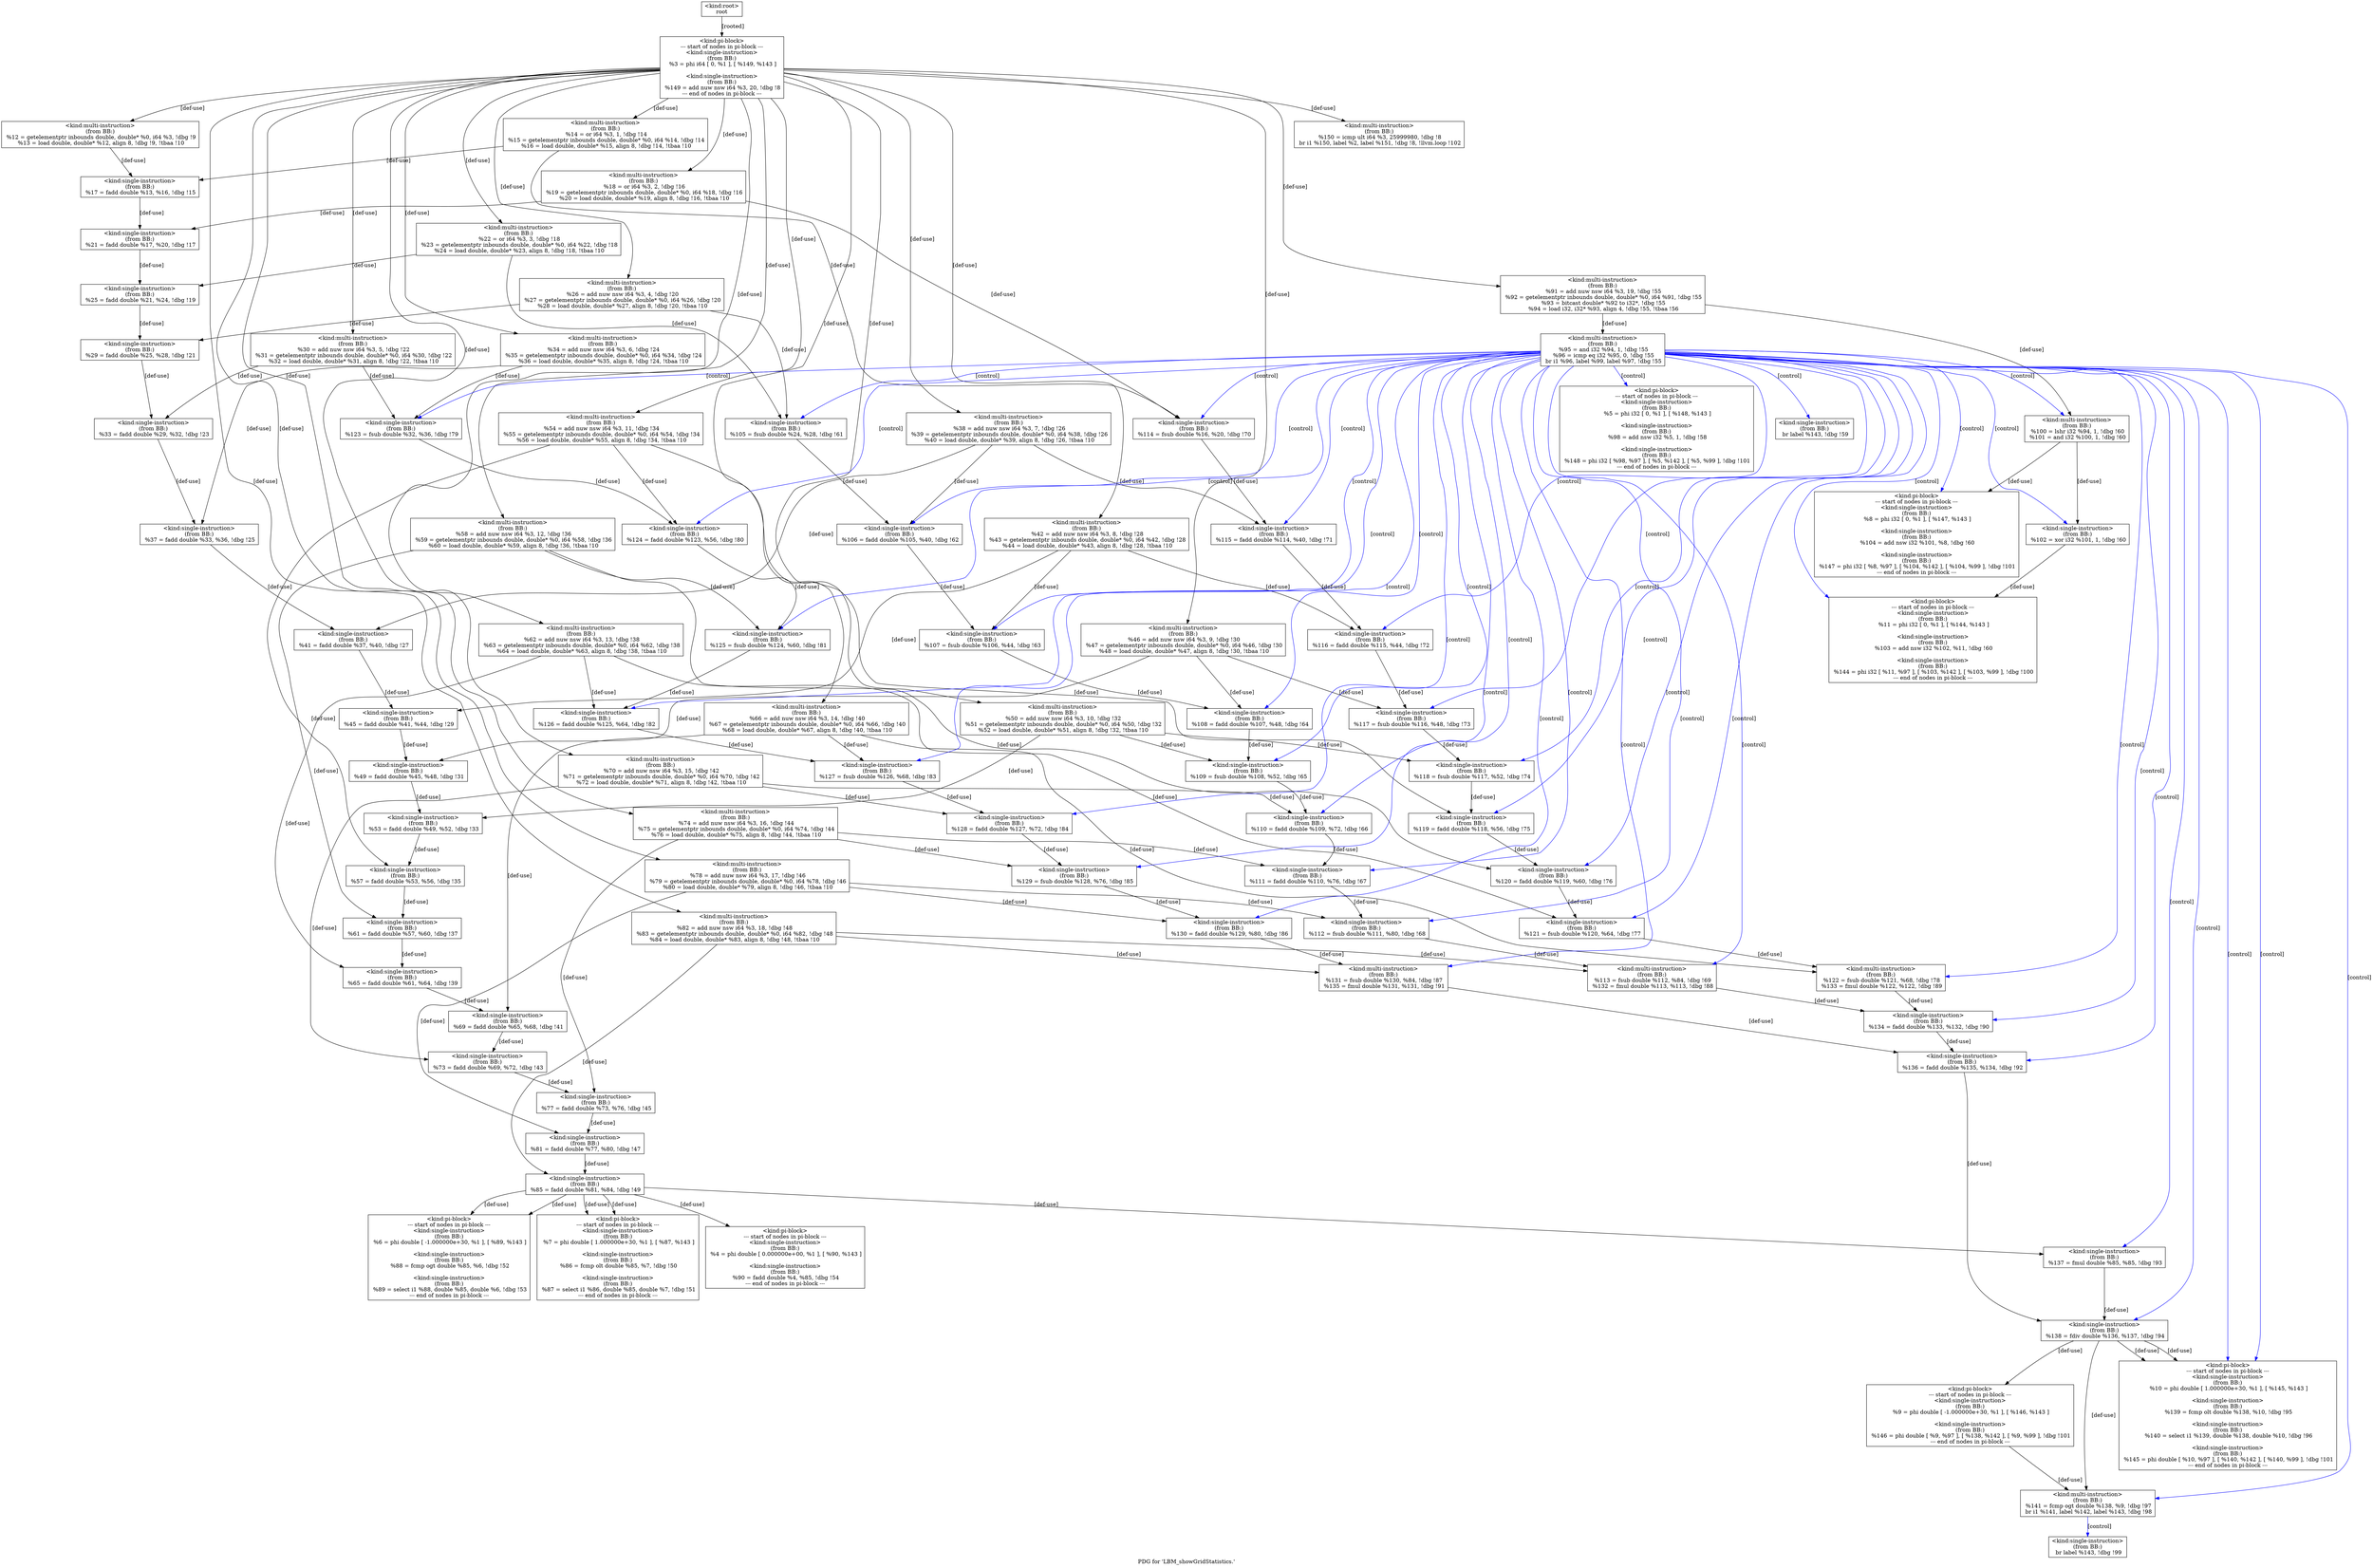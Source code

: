 digraph "PDG for 'LBM_showGridStatistics.'" {
	label="PDG for 'LBM_showGridStatistics.'";

	Node0xa3c8750 [shape=record,label="{\<kind:root\>\nroot\n}"];
	Node0xa3c8750 -> Node0x9e87450[label="[rooted]"];
	Node0x9e87450 [shape=record,label="{\<kind:pi-block\>\n--- start of nodes in pi-block ---\n\<kind:single-instruction\>\n(from BB:)\n  %3 = phi i64 [ 0, %1 ], [ %149, %143 ]\n\n\<kind:single-instruction\>\n(from BB:)\n  %149 = add nuw nsw i64 %3, 20, !dbg !8\n--- end of nodes in pi-block ---\n}"];
	Node0x9e87450 -> Node0xa3d1450[label="[def-use]"];
	Node0x9e87450 -> Node0xa2917c0[label="[def-use]"];
	Node0x9e87450 -> Node0xa3f3d40[label="[def-use]"];
	Node0x9e87450 -> Node0xa1b5bd0[label="[def-use]"];
	Node0x9e87450 -> Node0xa2e0610[label="[def-use]"];
	Node0x9e87450 -> Node0xa227680[label="[def-use]"];
	Node0x9e87450 -> Node0xa2cb120[label="[def-use]"];
	Node0x9e87450 -> Node0xa079e50[label="[def-use]"];
	Node0x9e87450 -> Node0xa1948c0[label="[def-use]"];
	Node0x9e87450 -> Node0xa2e6cc0[label="[def-use]"];
	Node0x9e87450 -> Node0xa405f10[label="[def-use]"];
	Node0x9e87450 -> Node0x9ff7d30[label="[def-use]"];
	Node0x9e87450 -> Node0xa277a60[label="[def-use]"];
	Node0x9e87450 -> Node0xa3fbf60[label="[def-use]"];
	Node0x9e87450 -> Node0xa0691e0[label="[def-use]"];
	Node0x9e87450 -> Node0xa28fa50[label="[def-use]"];
	Node0x9e87450 -> Node0x9e1c490[label="[def-use]"];
	Node0x9e87450 -> Node0xa287d70[label="[def-use]"];
	Node0x9e87450 -> Node0xa03d670[label="[def-use]"];
	Node0x9e87450 -> Node0x9e481e0[label="[def-use]"];
	Node0x9e87450 -> Node0xa079bb0[label="[def-use]"];
	Node0xa079bb0 [shape=record,label="{\<kind:multi-instruction\>\n(from BB:)\n  %150 = icmp ult i64 %3, 25999980, !dbg !8\n  br i1 %150, label %2, label %151, !dbg !8, !llvm.loop !102\n}"];
	Node0x9e481e0 [shape=record,label="{\<kind:multi-instruction\>\n(from BB:)\n  %91 = add nuw nsw i64 %3, 19, !dbg !55\n  %92 = getelementptr inbounds double, double* %0, i64 %91, !dbg !55\n  %93 = bitcast double* %92 to i32*, !dbg !55\n  %94 = load i32, i32* %93, align 4, !dbg !55, !tbaa !56\n}"];
	Node0x9e481e0 -> Node0xa1b5d10[label="[def-use]"];
	Node0x9e481e0 -> Node0x9e426e0[label="[def-use]"];
	Node0x9e426e0 [shape=record,label="{\<kind:multi-instruction\>\n(from BB:)\n  %95 = and i32 %94, 1, !dbg !55\n  %96 = icmp eq i32 %95, 0, !dbg !55\n  br i1 %96, label %99, label %97, !dbg !55\n}"];
	Node0x9e426e0 -> Node0xa3fc250[label="[control]",color="blue"];
	Node0x9e426e0 -> Node0xa3d4bf0[label="[control]",color="blue"];
	Node0x9e426e0 -> Node0xa28da00[label="[control]",color="blue"];
	Node0x9e426e0 -> Node0x9f33250[label="[control]",color="blue"];
	Node0x9e426e0 -> Node0xa030330[label="[control]",color="blue"];
	Node0x9e426e0 -> Node0xa06d5c0[label="[control]",color="blue"];
	Node0x9e426e0 -> Node0x9cfd6a0[label="[control]",color="blue"];
	Node0x9e426e0 -> Node0x9ffd4d0[label="[control]",color="blue"];
	Node0x9e426e0 -> Node0xa372c90[label="[control]",color="blue"];
	Node0x9e426e0 -> Node0xa3feb80[label="[control]",color="blue"];
	Node0x9e426e0 -> Node0xa276630[label="[control]",color="blue"];
	Node0x9e426e0 -> Node0xa284720[label="[control]",color="blue"];
	Node0x9e426e0 -> Node0xa3f5220[label="[control]",color="blue"];
	Node0x9e426e0 -> Node0xa30fe90[label="[control]",color="blue"];
	Node0x9e426e0 -> Node0xa289fc0[label="[control]",color="blue"];
	Node0x9e426e0 -> Node0xa1e3800[label="[control]",color="blue"];
	Node0x9e426e0 -> Node0xa195630[label="[control]",color="blue"];
	Node0x9e426e0 -> Node0x9fa0270[label="[control]",color="blue"];
	Node0x9e426e0 -> Node0xa3d48c0[label="[control]",color="blue"];
	Node0x9e426e0 -> Node0xa1c4a50[label="[control]",color="blue"];
	Node0x9e426e0 -> Node0xa1c6770[label="[control]",color="blue"];
	Node0x9e426e0 -> Node0xa3d4290[label="[control]",color="blue"];
	Node0x9e426e0 -> Node0xa4079d0[label="[control]",color="blue"];
	Node0x9e426e0 -> Node0xa26c520[label="[control]",color="blue"];
	Node0x9e426e0 -> Node0xa311610[label="[control]",color="blue"];
	Node0x9e426e0 -> Node0x9d5df30[label="[control]",color="blue"];
	Node0x9e426e0 -> Node0xa3d2790[label="[control]",color="blue"];
	Node0x9e426e0 -> Node0xa3e1da0[label="[control]",color="blue"];
	Node0x9e426e0 -> Node0xa3dfdb0[label="[control]",color="blue"];
	Node0x9e426e0 -> Node0xa3dfa80[label="[control]",color="blue"];
	Node0x9e426e0 -> Node0xa3db190[label="[control]",color="blue"];
	Node0x9e426e0 -> Node0xa3d8b80[label="[control]",color="blue"];
	Node0x9e426e0 -> Node0xa3d7ed0[label="[control]",color="blue"];
	Node0x9e426e0 -> Node0xa3d7220[label="[control]",color="blue"];
	Node0x9e426e0 -> Node0xa1b5d10[label="[control]",color="blue"];
	Node0x9e426e0 -> Node0xa3d3ad0[label="[control]",color="blue"];
	Node0x9e426e0 -> Node0xa3dbe40[label="[control]",color="blue"];
	Node0x9e426e0 -> Node0xa3dcaf0[label="[control]",color="blue"];
	Node0x9e426e0 -> Node0xa3d9830[label="[control]",color="blue"];
	Node0x9e426e0 -> Node0xa3d9830[label="[control]",color="blue"];
	Node0xa3dcaf0 [shape=record,label="{\<kind:pi-block\>\n--- start of nodes in pi-block ---\n\<kind:single-instruction\>\n(from BB:)\n  %5 = phi i32 [ 0, %1 ], [ %148, %143 ]\n\n\<kind:single-instruction\>\n(from BB:)\n  %98 = add nsw i32 %5, 1, !dbg !58\n\n\<kind:single-instruction\>\n(from BB:)\n  %148 = phi i32 [ %98, %97 ], [ %5, %142 ], [ %5, %99 ], !dbg !101\n--- end of nodes in pi-block ---\n}"];
	Node0xa3fc250 [shape=record,label="{\<kind:single-instruction\>\n(from BB:)\n  br label %143, !dbg !59\n}"];
	Node0xa1b5d10 [shape=record,label="{\<kind:multi-instruction\>\n(from BB:)\n  %100 = lshr i32 %94, 1, !dbg !60\n  %101 = and i32 %100, 1, !dbg !60\n}"];
	Node0xa1b5d10 -> Node0xa28da00[label="[def-use]"];
	Node0xa1b5d10 -> Node0xa3dbe40[label="[def-use]"];
	Node0xa3dbe40 [shape=record,label="{\<kind:pi-block\>\n--- start of nodes in pi-block ---\n\<kind:single-instruction\>\n(from BB:)\n  %8 = phi i32 [ 0, %1 ], [ %147, %143 ]\n\n\<kind:single-instruction\>\n(from BB:)\n  %104 = add nsw i32 %101, %8, !dbg !60\n\n\<kind:single-instruction\>\n(from BB:)\n  %147 = phi i32 [ %8, %97 ], [ %104, %142 ], [ %104, %99 ], !dbg !101\n--- end of nodes in pi-block ---\n}"];
	Node0xa28da00 [shape=record,label="{\<kind:single-instruction\>\n(from BB:)\n  %102 = xor i32 %101, 1, !dbg !60\n}"];
	Node0xa28da00 -> Node0xa3d3ad0[label="[def-use]"];
	Node0xa3d3ad0 [shape=record,label="{\<kind:pi-block\>\n--- start of nodes in pi-block ---\n\<kind:single-instruction\>\n(from BB:)\n  %11 = phi i32 [ 0, %1 ], [ %144, %143 ]\n\n\<kind:single-instruction\>\n(from BB:)\n  %103 = add nsw i32 %102, %11, !dbg !60\n\n\<kind:single-instruction\>\n(from BB:)\n  %144 = phi i32 [ %11, %97 ], [ %103, %142 ], [ %103, %99 ], !dbg !100\n--- end of nodes in pi-block ---\n}"];
	Node0xa03d670 [shape=record,label="{\<kind:multi-instruction\>\n(from BB:)\n  %82 = add nuw nsw i64 %3, 18, !dbg !48\n  %83 = getelementptr inbounds double, double* %0, i64 %82, !dbg !48\n  %84 = load double, double* %83, align 8, !dbg !48, !tbaa !10\n}"];
	Node0xa03d670 -> Node0xa284720[label="[def-use]"];
	Node0xa03d670 -> Node0xa3dfa80[label="[def-use]"];
	Node0xa03d670 -> Node0x9e101d0[label="[def-use]"];
	Node0xa287d70 [shape=record,label="{\<kind:multi-instruction\>\n(from BB:)\n  %78 = add nuw nsw i64 %3, 17, !dbg !46\n  %79 = getelementptr inbounds double, double* %0, i64 %78, !dbg !46\n  %80 = load double, double* %79, align 8, !dbg !46, !tbaa !10\n}"];
	Node0xa287d70 -> Node0xa276630[label="[def-use]"];
	Node0xa287d70 -> Node0xa3dfdb0[label="[def-use]"];
	Node0xa287d70 -> Node0xa3cedd0[label="[def-use]"];
	Node0x9e1c490 [shape=record,label="{\<kind:multi-instruction\>\n(from BB:)\n  %74 = add nuw nsw i64 %3, 16, !dbg !44\n  %75 = getelementptr inbounds double, double* %0, i64 %74, !dbg !44\n  %76 = load double, double* %75, align 8, !dbg !44, !tbaa !10\n}"];
	Node0x9e1c490 -> Node0xa3feb80[label="[def-use]"];
	Node0x9e1c490 -> Node0xa3e1da0[label="[def-use]"];
	Node0x9e1c490 -> Node0xa1824a0[label="[def-use]"];
	Node0xa28fa50 [shape=record,label="{\<kind:multi-instruction\>\n(from BB:)\n  %70 = add nuw nsw i64 %3, 15, !dbg !42\n  %71 = getelementptr inbounds double, double* %0, i64 %70, !dbg !42\n  %72 = load double, double* %71, align 8, !dbg !42, !tbaa !10\n}"];
	Node0xa28fa50 -> Node0xa372c90[label="[def-use]"];
	Node0xa28fa50 -> Node0xa3d2790[label="[def-use]"];
	Node0xa28fa50 -> Node0xa054410[label="[def-use]"];
	Node0xa0691e0 [shape=record,label="{\<kind:multi-instruction\>\n(from BB:)\n  %66 = add nuw nsw i64 %3, 14, !dbg !40\n  %67 = getelementptr inbounds double, double* %0, i64 %66, !dbg !40\n  %68 = load double, double* %67, align 8, !dbg !40, !tbaa !10\n}"];
	Node0xa0691e0 -> Node0xa1c6770[label="[def-use]"];
	Node0xa0691e0 -> Node0x9d5df30[label="[def-use]"];
	Node0xa0691e0 -> Node0xa2df4f0[label="[def-use]"];
	Node0xa3fbf60 [shape=record,label="{\<kind:multi-instruction\>\n(from BB:)\n  %62 = add nuw nsw i64 %3, 13, !dbg !38\n  %63 = getelementptr inbounds double, double* %0, i64 %62, !dbg !38\n  %64 = load double, double* %63, align 8, !dbg !38, !tbaa !10\n}"];
	Node0xa3fbf60 -> Node0xa1c4a50[label="[def-use]"];
	Node0xa3fbf60 -> Node0xa311610[label="[def-use]"];
	Node0xa3fbf60 -> Node0x9ea2920[label="[def-use]"];
	Node0xa277a60 [shape=record,label="{\<kind:multi-instruction\>\n(from BB:)\n  %58 = add nuw nsw i64 %3, 12, !dbg !36\n  %59 = getelementptr inbounds double, double* %0, i64 %58, !dbg !36\n  %60 = load double, double* %59, align 8, !dbg !36, !tbaa !10\n}"];
	Node0xa277a60 -> Node0xa3d48c0[label="[def-use]"];
	Node0xa277a60 -> Node0xa26c520[label="[def-use]"];
	Node0xa277a60 -> Node0x9e8fea0[label="[def-use]"];
	Node0x9ff7d30 [shape=record,label="{\<kind:multi-instruction\>\n(from BB:)\n  %54 = add nuw nsw i64 %3, 11, !dbg !34\n  %55 = getelementptr inbounds double, double* %0, i64 %54, !dbg !34\n  %56 = load double, double* %55, align 8, !dbg !34, !tbaa !10\n}"];
	Node0x9ff7d30 -> Node0x9fa0270[label="[def-use]"];
	Node0x9ff7d30 -> Node0xa4079d0[label="[def-use]"];
	Node0x9ff7d30 -> Node0xa227fc0[label="[def-use]"];
	Node0xa405f10 [shape=record,label="{\<kind:multi-instruction\>\n(from BB:)\n  %50 = add nuw nsw i64 %3, 10, !dbg !32\n  %51 = getelementptr inbounds double, double* %0, i64 %50, !dbg !32\n  %52 = load double, double* %51, align 8, !dbg !32, !tbaa !10\n}"];
	Node0xa405f10 -> Node0x9ffd4d0[label="[def-use]"];
	Node0xa405f10 -> Node0xa195630[label="[def-use]"];
	Node0xa405f10 -> Node0x9e1cbf0[label="[def-use]"];
	Node0xa2e6cc0 [shape=record,label="{\<kind:multi-instruction\>\n(from BB:)\n  %46 = add nuw nsw i64 %3, 9, !dbg !30\n  %47 = getelementptr inbounds double, double* %0, i64 %46, !dbg !30\n  %48 = load double, double* %47, align 8, !dbg !30, !tbaa !10\n}"];
	Node0xa2e6cc0 -> Node0x9cfd6a0[label="[def-use]"];
	Node0xa2e6cc0 -> Node0xa1e3800[label="[def-use]"];
	Node0xa2e6cc0 -> Node0x9e593f0[label="[def-use]"];
	Node0xa1948c0 [shape=record,label="{\<kind:multi-instruction\>\n(from BB:)\n  %42 = add nuw nsw i64 %3, 8, !dbg !28\n  %43 = getelementptr inbounds double, double* %0, i64 %42, !dbg !28\n  %44 = load double, double* %43, align 8, !dbg !28, !tbaa !10\n}"];
	Node0xa1948c0 -> Node0xa06d5c0[label="[def-use]"];
	Node0xa1948c0 -> Node0xa289fc0[label="[def-use]"];
	Node0xa1948c0 -> Node0xa2d26f0[label="[def-use]"];
	Node0xa079e50 [shape=record,label="{\<kind:multi-instruction\>\n(from BB:)\n  %38 = add nuw nsw i64 %3, 7, !dbg !26\n  %39 = getelementptr inbounds double, double* %0, i64 %38, !dbg !26\n  %40 = load double, double* %39, align 8, !dbg !26, !tbaa !10\n}"];
	Node0xa079e50 -> Node0xa030330[label="[def-use]"];
	Node0xa079e50 -> Node0xa30fe90[label="[def-use]"];
	Node0xa079e50 -> Node0xa1b6140[label="[def-use]"];
	Node0xa2cb120 [shape=record,label="{\<kind:multi-instruction\>\n(from BB:)\n  %34 = add nuw nsw i64 %3, 6, !dbg !24\n  %35 = getelementptr inbounds double, double* %0, i64 %34, !dbg !24\n  %36 = load double, double* %35, align 8, !dbg !24, !tbaa !10\n}"];
	Node0xa2cb120 -> Node0xa3d4290[label="[def-use]"];
	Node0xa2cb120 -> Node0xa0690b0[label="[def-use]"];
	Node0xa227680 [shape=record,label="{\<kind:multi-instruction\>\n(from BB:)\n  %30 = add nuw nsw i64 %3, 5, !dbg !22\n  %31 = getelementptr inbounds double, double* %0, i64 %30, !dbg !22\n  %32 = load double, double* %31, align 8, !dbg !22, !tbaa !10\n}"];
	Node0xa227680 -> Node0xa3d4290[label="[def-use]"];
	Node0xa227680 -> Node0xa3d8850[label="[def-use]"];
	Node0xa3d4290 [shape=record,label="{\<kind:single-instruction\>\n(from BB:)\n  %123 = fsub double %32, %36, !dbg !79\n}"];
	Node0xa3d4290 -> Node0xa4079d0[label="[def-use]"];
	Node0xa4079d0 [shape=record,label="{\<kind:single-instruction\>\n(from BB:)\n  %124 = fadd double %123, %56, !dbg !80\n}"];
	Node0xa4079d0 -> Node0xa26c520[label="[def-use]"];
	Node0xa26c520 [shape=record,label="{\<kind:single-instruction\>\n(from BB:)\n  %125 = fsub double %124, %60, !dbg !81\n}"];
	Node0xa26c520 -> Node0xa311610[label="[def-use]"];
	Node0xa311610 [shape=record,label="{\<kind:single-instruction\>\n(from BB:)\n  %126 = fadd double %125, %64, !dbg !82\n}"];
	Node0xa311610 -> Node0x9d5df30[label="[def-use]"];
	Node0x9d5df30 [shape=record,label="{\<kind:single-instruction\>\n(from BB:)\n  %127 = fsub double %126, %68, !dbg !83\n}"];
	Node0x9d5df30 -> Node0xa3d2790[label="[def-use]"];
	Node0xa3d2790 [shape=record,label="{\<kind:single-instruction\>\n(from BB:)\n  %128 = fadd double %127, %72, !dbg !84\n}"];
	Node0xa3d2790 -> Node0xa3e1da0[label="[def-use]"];
	Node0xa3e1da0 [shape=record,label="{\<kind:single-instruction\>\n(from BB:)\n  %129 = fsub double %128, %76, !dbg !85\n}"];
	Node0xa3e1da0 -> Node0xa3dfdb0[label="[def-use]"];
	Node0xa3dfdb0 [shape=record,label="{\<kind:single-instruction\>\n(from BB:)\n  %130 = fadd double %129, %80, !dbg !86\n}"];
	Node0xa3dfdb0 -> Node0xa3dfa80[label="[def-use]"];
	Node0xa3dfa80 [shape=record,label="{\<kind:multi-instruction\>\n(from BB:)\n  %131 = fsub double %130, %84, !dbg !87\n  %135 = fmul double %131, %131, !dbg !91\n}"];
	Node0xa3dfa80 -> Node0xa3d8b80[label="[def-use]"];
	Node0xa2e0610 [shape=record,label="{\<kind:multi-instruction\>\n(from BB:)\n  %26 = add nuw nsw i64 %3, 4, !dbg !20\n  %27 = getelementptr inbounds double, double* %0, i64 %26, !dbg !20\n  %28 = load double, double* %27, align 8, !dbg !20, !tbaa !10\n}"];
	Node0xa2e0610 -> Node0x9f33250[label="[def-use]"];
	Node0xa2e0610 -> Node0xa225980[label="[def-use]"];
	Node0xa1b5bd0 [shape=record,label="{\<kind:multi-instruction\>\n(from BB:)\n  %22 = or i64 %3, 3, !dbg !18\n  %23 = getelementptr inbounds double, double* %0, i64 %22, !dbg !18\n  %24 = load double, double* %23, align 8, !dbg !18, !tbaa !10\n}"];
	Node0xa1b5bd0 -> Node0x9f33250[label="[def-use]"];
	Node0xa1b5bd0 -> Node0xa289620[label="[def-use]"];
	Node0x9f33250 [shape=record,label="{\<kind:single-instruction\>\n(from BB:)\n  %105 = fsub double %24, %28, !dbg !61\n}"];
	Node0x9f33250 -> Node0xa030330[label="[def-use]"];
	Node0xa030330 [shape=record,label="{\<kind:single-instruction\>\n(from BB:)\n  %106 = fadd double %105, %40, !dbg !62\n}"];
	Node0xa030330 -> Node0xa06d5c0[label="[def-use]"];
	Node0xa06d5c0 [shape=record,label="{\<kind:single-instruction\>\n(from BB:)\n  %107 = fsub double %106, %44, !dbg !63\n}"];
	Node0xa06d5c0 -> Node0x9cfd6a0[label="[def-use]"];
	Node0x9cfd6a0 [shape=record,label="{\<kind:single-instruction\>\n(from BB:)\n  %108 = fadd double %107, %48, !dbg !64\n}"];
	Node0x9cfd6a0 -> Node0x9ffd4d0[label="[def-use]"];
	Node0x9ffd4d0 [shape=record,label="{\<kind:single-instruction\>\n(from BB:)\n  %109 = fsub double %108, %52, !dbg !65\n}"];
	Node0x9ffd4d0 -> Node0xa372c90[label="[def-use]"];
	Node0xa372c90 [shape=record,label="{\<kind:single-instruction\>\n(from BB:)\n  %110 = fadd double %109, %72, !dbg !66\n}"];
	Node0xa372c90 -> Node0xa3feb80[label="[def-use]"];
	Node0xa3feb80 [shape=record,label="{\<kind:single-instruction\>\n(from BB:)\n  %111 = fadd double %110, %76, !dbg !67\n}"];
	Node0xa3feb80 -> Node0xa276630[label="[def-use]"];
	Node0xa276630 [shape=record,label="{\<kind:single-instruction\>\n(from BB:)\n  %112 = fsub double %111, %80, !dbg !68\n}"];
	Node0xa276630 -> Node0xa284720[label="[def-use]"];
	Node0xa284720 [shape=record,label="{\<kind:multi-instruction\>\n(from BB:)\n  %113 = fsub double %112, %84, !dbg !69\n  %132 = fmul double %113, %113, !dbg !88\n}"];
	Node0xa284720 -> Node0xa3db190[label="[def-use]"];
	Node0xa3f3d40 [shape=record,label="{\<kind:multi-instruction\>\n(from BB:)\n  %18 = or i64 %3, 2, !dbg !16\n  %19 = getelementptr inbounds double, double* %0, i64 %18, !dbg !16\n  %20 = load double, double* %19, align 8, !dbg !16, !tbaa !10\n}"];
	Node0xa3f3d40 -> Node0xa3f5220[label="[def-use]"];
	Node0xa3f3d40 -> Node0xa3c2a00[label="[def-use]"];
	Node0xa2917c0 [shape=record,label="{\<kind:multi-instruction\>\n(from BB:)\n  %14 = or i64 %3, 1, !dbg !14\n  %15 = getelementptr inbounds double, double* %0, i64 %14, !dbg !14\n  %16 = load double, double* %15, align 8, !dbg !14, !tbaa !10\n}"];
	Node0xa2917c0 -> Node0xa3f5220[label="[def-use]"];
	Node0xa2917c0 -> Node0xa3f3080[label="[def-use]"];
	Node0xa3f5220 [shape=record,label="{\<kind:single-instruction\>\n(from BB:)\n  %114 = fsub double %16, %20, !dbg !70\n}"];
	Node0xa3f5220 -> Node0xa30fe90[label="[def-use]"];
	Node0xa30fe90 [shape=record,label="{\<kind:single-instruction\>\n(from BB:)\n  %115 = fadd double %114, %40, !dbg !71\n}"];
	Node0xa30fe90 -> Node0xa289fc0[label="[def-use]"];
	Node0xa289fc0 [shape=record,label="{\<kind:single-instruction\>\n(from BB:)\n  %116 = fadd double %115, %44, !dbg !72\n}"];
	Node0xa289fc0 -> Node0xa1e3800[label="[def-use]"];
	Node0xa1e3800 [shape=record,label="{\<kind:single-instruction\>\n(from BB:)\n  %117 = fsub double %116, %48, !dbg !73\n}"];
	Node0xa1e3800 -> Node0xa195630[label="[def-use]"];
	Node0xa195630 [shape=record,label="{\<kind:single-instruction\>\n(from BB:)\n  %118 = fsub double %117, %52, !dbg !74\n}"];
	Node0xa195630 -> Node0x9fa0270[label="[def-use]"];
	Node0x9fa0270 [shape=record,label="{\<kind:single-instruction\>\n(from BB:)\n  %119 = fadd double %118, %56, !dbg !75\n}"];
	Node0x9fa0270 -> Node0xa3d48c0[label="[def-use]"];
	Node0xa3d48c0 [shape=record,label="{\<kind:single-instruction\>\n(from BB:)\n  %120 = fadd double %119, %60, !dbg !76\n}"];
	Node0xa3d48c0 -> Node0xa1c4a50[label="[def-use]"];
	Node0xa1c4a50 [shape=record,label="{\<kind:single-instruction\>\n(from BB:)\n  %121 = fsub double %120, %64, !dbg !77\n}"];
	Node0xa1c4a50 -> Node0xa1c6770[label="[def-use]"];
	Node0xa1c6770 [shape=record,label="{\<kind:multi-instruction\>\n(from BB:)\n  %122 = fsub double %121, %68, !dbg !78\n  %133 = fmul double %122, %122, !dbg !89\n}"];
	Node0xa1c6770 -> Node0xa3db190[label="[def-use]"];
	Node0xa3db190 [shape=record,label="{\<kind:single-instruction\>\n(from BB:)\n  %134 = fadd double %133, %132, !dbg !90\n}"];
	Node0xa3db190 -> Node0xa3d8b80[label="[def-use]"];
	Node0xa3d8b80 [shape=record,label="{\<kind:single-instruction\>\n(from BB:)\n  %136 = fadd double %135, %134, !dbg !92\n}"];
	Node0xa3d8b80 -> Node0xa3d7220[label="[def-use]"];
	Node0xa3d1450 [shape=record,label="{\<kind:multi-instruction\>\n(from BB:)\n  %12 = getelementptr inbounds double, double* %0, i64 %3, !dbg !9\n  %13 = load double, double* %12, align 8, !dbg !9, !tbaa !10\n}"];
	Node0xa3d1450 -> Node0xa3f3080[label="[def-use]"];
	Node0xa3f3080 [shape=record,label="{\<kind:single-instruction\>\n(from BB:)\n  %17 = fadd double %13, %16, !dbg !15\n}"];
	Node0xa3f3080 -> Node0xa3c2a00[label="[def-use]"];
	Node0xa3c2a00 [shape=record,label="{\<kind:single-instruction\>\n(from BB:)\n  %21 = fadd double %17, %20, !dbg !17\n}"];
	Node0xa3c2a00 -> Node0xa289620[label="[def-use]"];
	Node0xa289620 [shape=record,label="{\<kind:single-instruction\>\n(from BB:)\n  %25 = fadd double %21, %24, !dbg !19\n}"];
	Node0xa289620 -> Node0xa225980[label="[def-use]"];
	Node0xa225980 [shape=record,label="{\<kind:single-instruction\>\n(from BB:)\n  %29 = fadd double %25, %28, !dbg !21\n}"];
	Node0xa225980 -> Node0xa3d8850[label="[def-use]"];
	Node0xa3d8850 [shape=record,label="{\<kind:single-instruction\>\n(from BB:)\n  %33 = fadd double %29, %32, !dbg !23\n}"];
	Node0xa3d8850 -> Node0xa0690b0[label="[def-use]"];
	Node0xa0690b0 [shape=record,label="{\<kind:single-instruction\>\n(from BB:)\n  %37 = fadd double %33, %36, !dbg !25\n}"];
	Node0xa0690b0 -> Node0xa1b6140[label="[def-use]"];
	Node0xa1b6140 [shape=record,label="{\<kind:single-instruction\>\n(from BB:)\n  %41 = fadd double %37, %40, !dbg !27\n}"];
	Node0xa1b6140 -> Node0xa2d26f0[label="[def-use]"];
	Node0xa2d26f0 [shape=record,label="{\<kind:single-instruction\>\n(from BB:)\n  %45 = fadd double %41, %44, !dbg !29\n}"];
	Node0xa2d26f0 -> Node0x9e593f0[label="[def-use]"];
	Node0x9e593f0 [shape=record,label="{\<kind:single-instruction\>\n(from BB:)\n  %49 = fadd double %45, %48, !dbg !31\n}"];
	Node0x9e593f0 -> Node0x9e1cbf0[label="[def-use]"];
	Node0x9e1cbf0 [shape=record,label="{\<kind:single-instruction\>\n(from BB:)\n  %53 = fadd double %49, %52, !dbg !33\n}"];
	Node0x9e1cbf0 -> Node0xa227fc0[label="[def-use]"];
	Node0xa227fc0 [shape=record,label="{\<kind:single-instruction\>\n(from BB:)\n  %57 = fadd double %53, %56, !dbg !35\n}"];
	Node0xa227fc0 -> Node0x9e8fea0[label="[def-use]"];
	Node0x9e8fea0 [shape=record,label="{\<kind:single-instruction\>\n(from BB:)\n  %61 = fadd double %57, %60, !dbg !37\n}"];
	Node0x9e8fea0 -> Node0x9ea2920[label="[def-use]"];
	Node0x9ea2920 [shape=record,label="{\<kind:single-instruction\>\n(from BB:)\n  %65 = fadd double %61, %64, !dbg !39\n}"];
	Node0x9ea2920 -> Node0xa2df4f0[label="[def-use]"];
	Node0xa2df4f0 [shape=record,label="{\<kind:single-instruction\>\n(from BB:)\n  %69 = fadd double %65, %68, !dbg !41\n}"];
	Node0xa2df4f0 -> Node0xa054410[label="[def-use]"];
	Node0xa054410 [shape=record,label="{\<kind:single-instruction\>\n(from BB:)\n  %73 = fadd double %69, %72, !dbg !43\n}"];
	Node0xa054410 -> Node0xa1824a0[label="[def-use]"];
	Node0xa1824a0 [shape=record,label="{\<kind:single-instruction\>\n(from BB:)\n  %77 = fadd double %73, %76, !dbg !45\n}"];
	Node0xa1824a0 -> Node0xa3cedd0[label="[def-use]"];
	Node0xa3cedd0 [shape=record,label="{\<kind:single-instruction\>\n(from BB:)\n  %81 = fadd double %77, %80, !dbg !47\n}"];
	Node0xa3cedd0 -> Node0x9e101d0[label="[def-use]"];
	Node0x9e101d0 [shape=record,label="{\<kind:single-instruction\>\n(from BB:)\n  %85 = fadd double %81, %84, !dbg !49\n}"];
	Node0x9e101d0 -> Node0xa3d7ed0[label="[def-use]"];
	Node0x9e101d0 -> Node0x9e7ea20[label="[def-use]"];
	Node0x9e101d0 -> Node0x9e7ea20[label="[def-use]"];
	Node0x9e101d0 -> Node0x9e85710[label="[def-use]"];
	Node0x9e101d0 -> Node0x9e85710[label="[def-use]"];
	Node0x9e101d0 -> Node0x9e83770[label="[def-use]"];
	Node0x9e83770 [shape=record,label="{\<kind:pi-block\>\n--- start of nodes in pi-block ---\n\<kind:single-instruction\>\n(from BB:)\n  %4 = phi double [ 0.000000e+00, %1 ], [ %90, %143 ]\n\n\<kind:single-instruction\>\n(from BB:)\n  %90 = fadd double %4, %85, !dbg !54\n--- end of nodes in pi-block ---\n}"];
	Node0x9e85710 [shape=record,label="{\<kind:pi-block\>\n--- start of nodes in pi-block ---\n\<kind:single-instruction\>\n(from BB:)\n  %7 = phi double [ 1.000000e+30, %1 ], [ %87, %143 ]\n\n\<kind:single-instruction\>\n(from BB:)\n  %86 = fcmp olt double %85, %7, !dbg !50\n\n\<kind:single-instruction\>\n(from BB:)\n  %87 = select i1 %86, double %85, double %7, !dbg !51\n--- end of nodes in pi-block ---\n}"];
	Node0x9e7ea20 [shape=record,label="{\<kind:pi-block\>\n--- start of nodes in pi-block ---\n\<kind:single-instruction\>\n(from BB:)\n  %6 = phi double [ -1.000000e+30, %1 ], [ %89, %143 ]\n\n\<kind:single-instruction\>\n(from BB:)\n  %88 = fcmp ogt double %85, %6, !dbg !52\n\n\<kind:single-instruction\>\n(from BB:)\n  %89 = select i1 %88, double %85, double %6, !dbg !53\n--- end of nodes in pi-block ---\n}"];
	Node0xa3d7ed0 [shape=record,label="{\<kind:single-instruction\>\n(from BB:)\n  %137 = fmul double %85, %85, !dbg !93\n}"];
	Node0xa3d7ed0 -> Node0xa3d7220[label="[def-use]"];
	Node0xa3d7220 [shape=record,label="{\<kind:single-instruction\>\n(from BB:)\n  %138 = fdiv double %136, %137, !dbg !94\n}"];
	Node0xa3d7220 -> Node0xa3d4bf0[label="[def-use]"];
	Node0xa3d7220 -> Node0xa3d9830[label="[def-use]"];
	Node0xa3d7220 -> Node0xa3d9830[label="[def-use]"];
	Node0xa3d7220 -> Node0xa3107e0[label="[def-use]"];
	Node0xa3107e0 [shape=record,label="{\<kind:pi-block\>\n--- start of nodes in pi-block ---\n\<kind:single-instruction\>\n(from BB:)\n  %9 = phi double [ -1.000000e+30, %1 ], [ %146, %143 ]\n\n\<kind:single-instruction\>\n(from BB:)\n  %146 = phi double [ %9, %97 ], [ %138, %142 ], [ %9, %99 ], !dbg !101\n--- end of nodes in pi-block ---\n}"];
	Node0xa3107e0 -> Node0xa3d4bf0[label="[def-use]"];
	Node0xa3d9830 [shape=record,label="{\<kind:pi-block\>\n--- start of nodes in pi-block ---\n\<kind:single-instruction\>\n(from BB:)\n  %10 = phi double [ 1.000000e+30, %1 ], [ %145, %143 ]\n\n\<kind:single-instruction\>\n(from BB:)\n  %139 = fcmp olt double %138, %10, !dbg !95\n\n\<kind:single-instruction\>\n(from BB:)\n  %140 = select i1 %139, double %138, double %10, !dbg !96\n\n\<kind:single-instruction\>\n(from BB:)\n  %145 = phi double [ %10, %97 ], [ %140, %142 ], [ %140, %99 ], !dbg !101\n--- end of nodes in pi-block ---\n}"];
	Node0xa3d4bf0 [shape=record,label="{\<kind:multi-instruction\>\n(from BB:)\n  %141 = fcmp ogt double %138, %9, !dbg !97\n  br i1 %141, label %142, label %143, !dbg !98\n}"];
	Node0xa3d4bf0 -> Node0xa3de450[label="[control]",color="blue"];
	Node0xa3de450 [shape=record,label="{\<kind:single-instruction\>\n(from BB:)\n  br label %143, !dbg !99\n}"];
}
